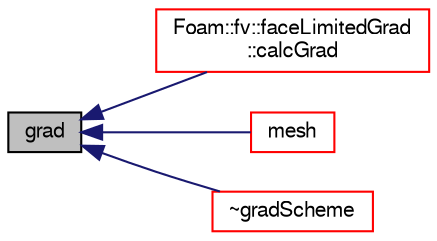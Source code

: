 digraph "grad"
{
  bgcolor="transparent";
  edge [fontname="FreeSans",fontsize="10",labelfontname="FreeSans",labelfontsize="10"];
  node [fontname="FreeSans",fontsize="10",shape=record];
  rankdir="LR";
  Node136 [label="grad",height=0.2,width=0.4,color="black", fillcolor="grey75", style="filled", fontcolor="black"];
  Node136 -> Node137 [dir="back",color="midnightblue",fontsize="10",style="solid",fontname="FreeSans"];
  Node137 [label="Foam::fv::faceLimitedGrad\l::calcGrad",height=0.2,width=0.4,color="red",URL="$a22570.html#a7dfce2567087a0024a7bc24421c8f9c7",tooltip="Return the gradient of the given field to the gradScheme::grad. "];
  Node136 -> Node140 [dir="back",color="midnightblue",fontsize="10",style="solid",fontname="FreeSans"];
  Node140 [label="mesh",height=0.2,width=0.4,color="red",URL="$a22542.html#a470f06cfb9b6ee887cd85d63de275607",tooltip="Return mesh reference. "];
  Node136 -> Node142 [dir="back",color="midnightblue",fontsize="10",style="solid",fontname="FreeSans"];
  Node142 [label="~gradScheme",height=0.2,width=0.4,color="red",URL="$a22542.html#a176eec5904b7e15d4e6cc9d05ac632a2",tooltip="Destructor. "];
}
